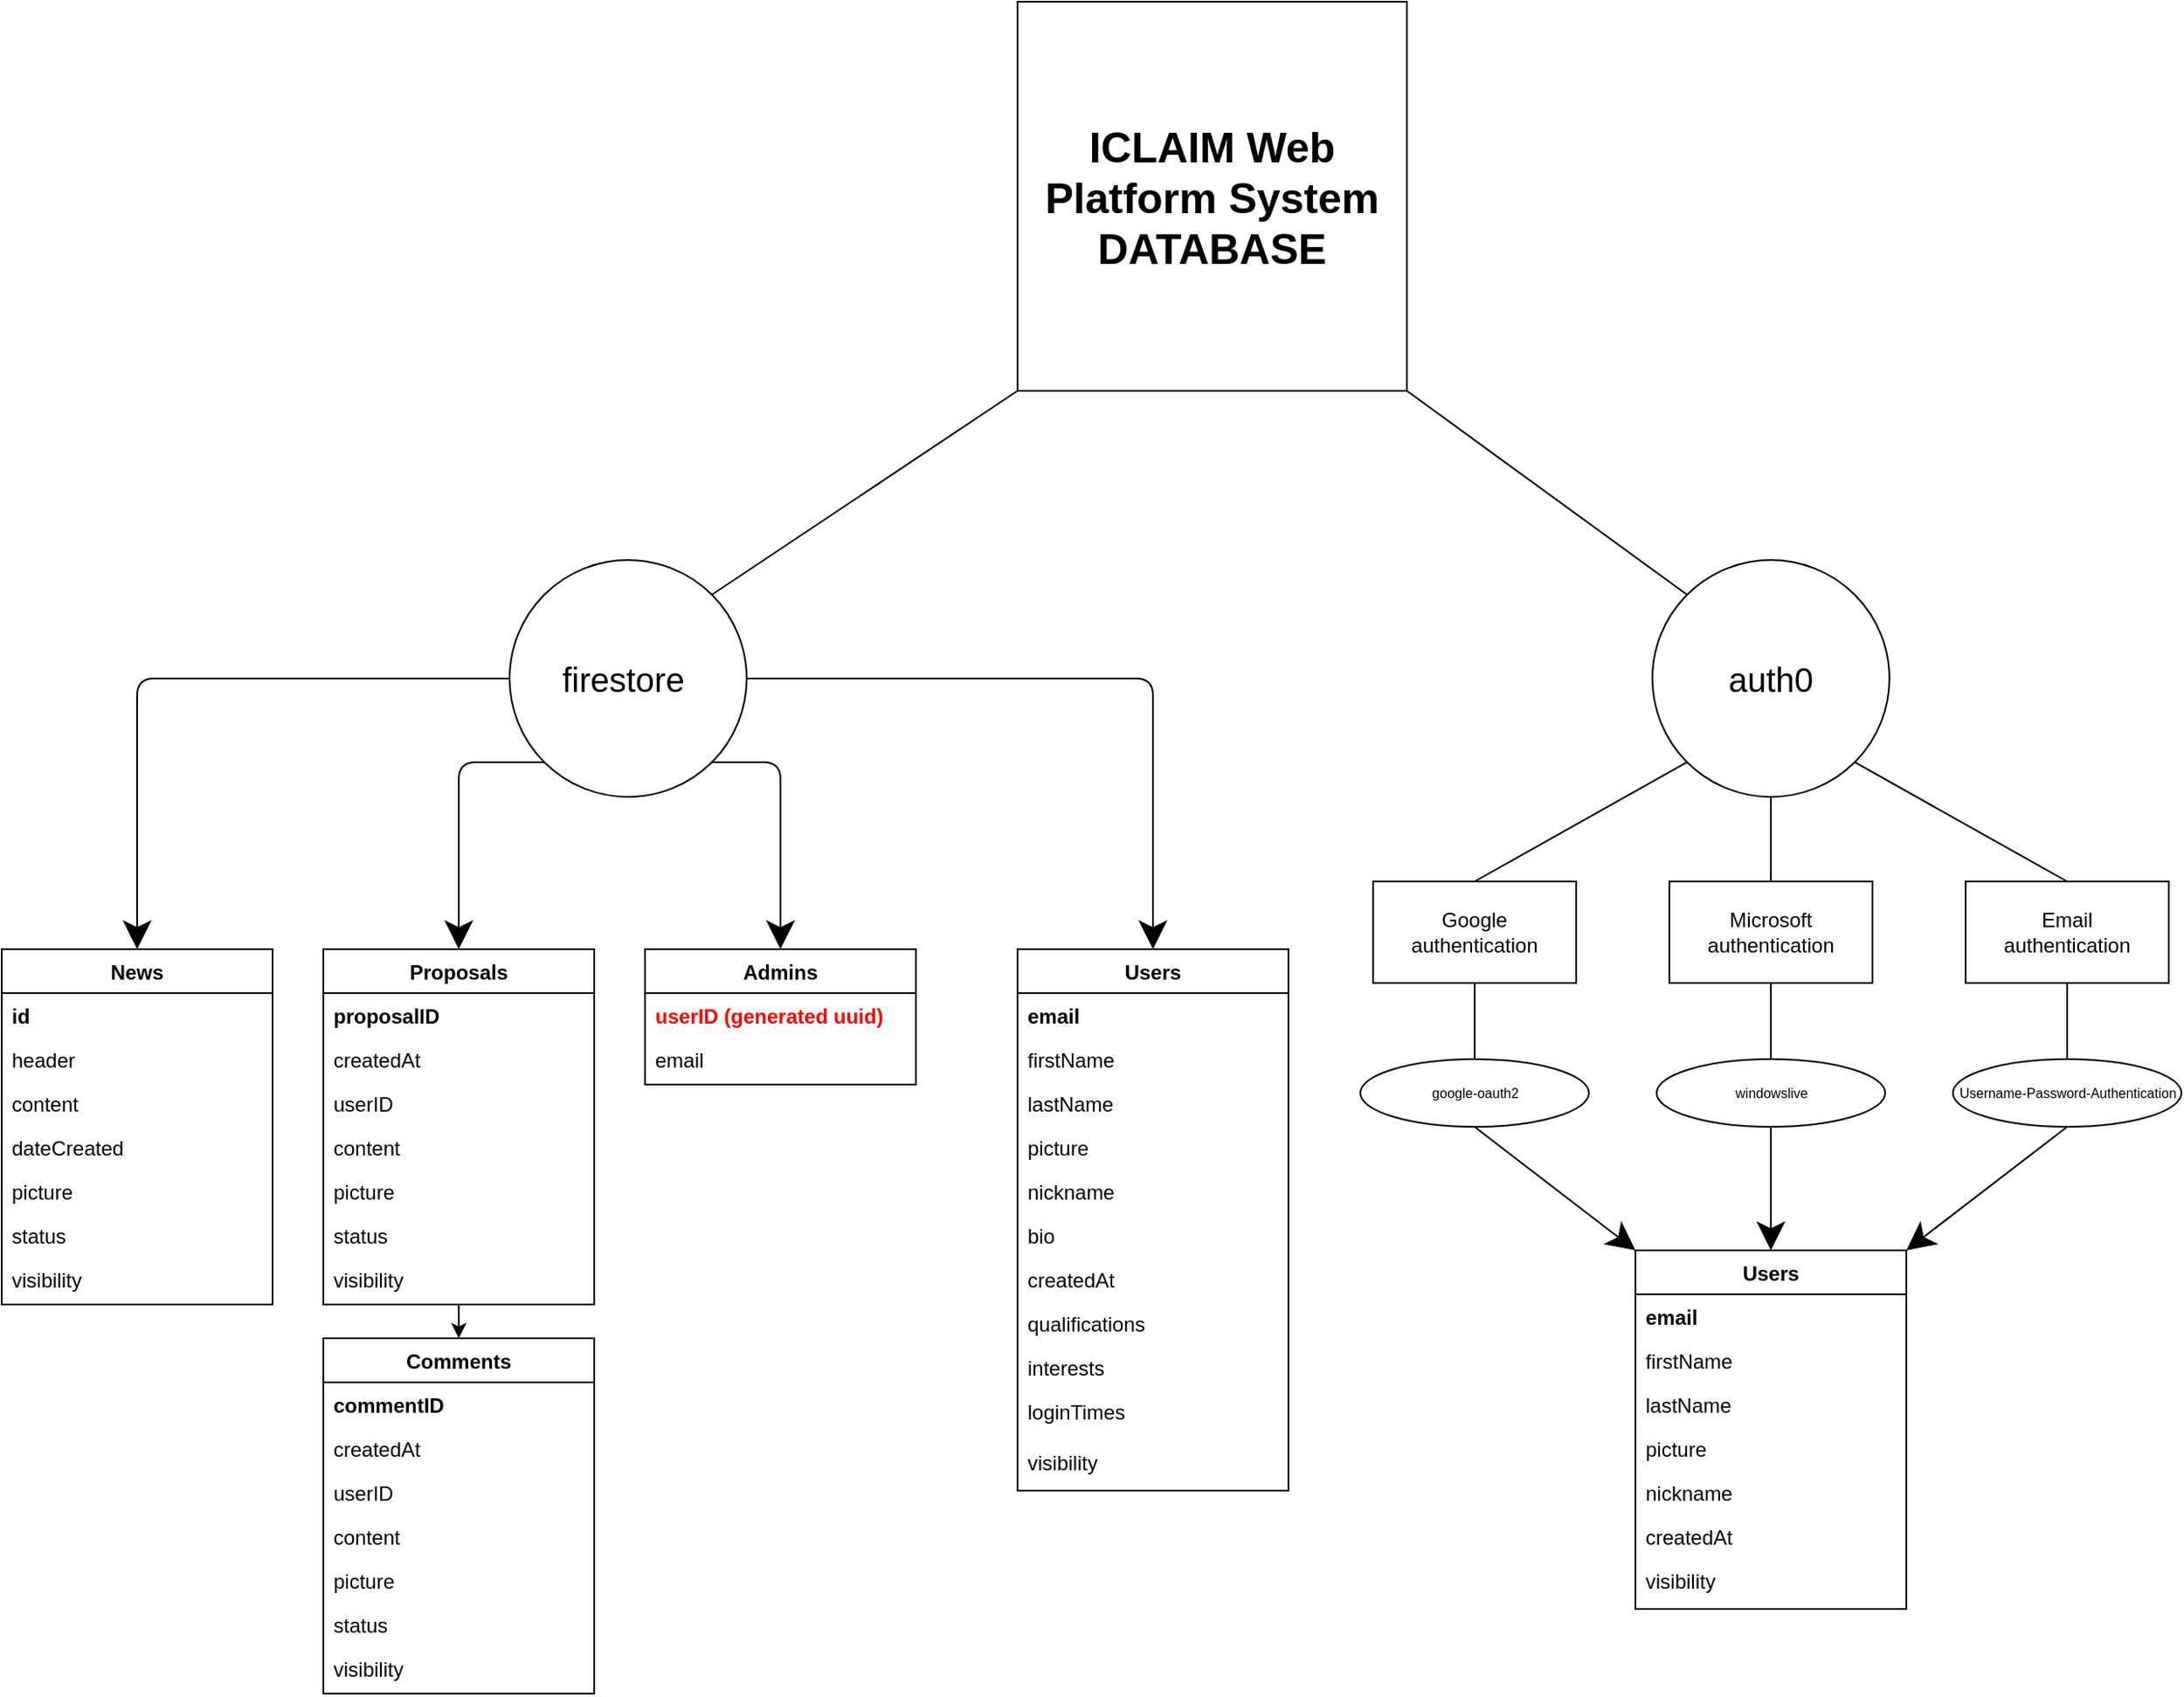 <mxfile version="15.4.1" type="github">
  <diagram id="C5RBs43oDa-KdzZeNtuy" name="Page-1">
    <mxGraphModel dx="1865" dy="1698" grid="1" gridSize="10" guides="1" tooltips="1" connect="1" arrows="1" fold="1" page="1" pageScale="1" pageWidth="827" pageHeight="1169" math="0" shadow="0">
      <root>
        <mxCell id="WIyWlLk6GJQsqaUBKTNV-0" />
        <mxCell id="WIyWlLk6GJQsqaUBKTNV-1" parent="WIyWlLk6GJQsqaUBKTNV-0" />
        <mxCell id="mBqJHZcOA5LG5bO_AFRF-16" style="edgeStyle=none;orthogonalLoop=1;jettySize=auto;html=1;exitX=0.5;exitY=1;exitDx=0;exitDy=0;entryX=0.5;entryY=0;entryDx=0;entryDy=0;fontSize=12;endArrow=none;startSize=14;endSize=14;sourcePerimeterSpacing=8;targetPerimeterSpacing=8;" parent="WIyWlLk6GJQsqaUBKTNV-1" source="mBqJHZcOA5LG5bO_AFRF-1" target="mBqJHZcOA5LG5bO_AFRF-15" edge="1">
          <mxGeometry relative="1" as="geometry" />
        </mxCell>
        <mxCell id="mBqJHZcOA5LG5bO_AFRF-1" value="auth0" style="ellipse;whiteSpace=wrap;html=1;aspect=fixed;hachureGap=4;pointerEvents=0;fontSize=20;" parent="WIyWlLk6GJQsqaUBKTNV-1" vertex="1">
          <mxGeometry x="695" y="250" width="140" height="140" as="geometry" />
        </mxCell>
        <mxCell id="mBqJHZcOA5LG5bO_AFRF-13" value="" style="group" parent="WIyWlLk6GJQsqaUBKTNV-1" vertex="1" connectable="0">
          <mxGeometry x="530" y="440" width="120" height="60" as="geometry" />
        </mxCell>
        <mxCell id="mBqJHZcOA5LG5bO_AFRF-10" value="" style="rounded=0;whiteSpace=wrap;html=1;hachureGap=4;pointerEvents=0;fontSize=20;" parent="mBqJHZcOA5LG5bO_AFRF-13" vertex="1">
          <mxGeometry width="120" height="60" as="geometry" />
        </mxCell>
        <mxCell id="mBqJHZcOA5LG5bO_AFRF-12" value="Google authentication" style="text;html=1;strokeColor=none;fillColor=none;align=center;verticalAlign=middle;whiteSpace=wrap;rounded=0;hachureGap=4;pointerEvents=0;fontSize=12;" parent="mBqJHZcOA5LG5bO_AFRF-13" vertex="1">
          <mxGeometry x="40" y="20" width="40" height="20" as="geometry" />
        </mxCell>
        <mxCell id="mBqJHZcOA5LG5bO_AFRF-14" value="" style="endArrow=none;html=1;fontSize=12;startSize=14;endSize=14;sourcePerimeterSpacing=8;targetPerimeterSpacing=8;entryX=0;entryY=1;entryDx=0;entryDy=0;exitX=0.5;exitY=0;exitDx=0;exitDy=0;" parent="WIyWlLk6GJQsqaUBKTNV-1" source="mBqJHZcOA5LG5bO_AFRF-10" target="mBqJHZcOA5LG5bO_AFRF-1" edge="1">
          <mxGeometry width="50" height="50" relative="1" as="geometry">
            <mxPoint x="680" y="380" as="sourcePoint" />
            <mxPoint x="730" y="330" as="targetPoint" />
          </mxGeometry>
        </mxCell>
        <mxCell id="mBqJHZcOA5LG5bO_AFRF-18" value="" style="group" parent="WIyWlLk6GJQsqaUBKTNV-1" vertex="1" connectable="0">
          <mxGeometry x="705" y="440" width="120" height="60" as="geometry" />
        </mxCell>
        <mxCell id="mBqJHZcOA5LG5bO_AFRF-15" value="" style="rounded=0;whiteSpace=wrap;html=1;hachureGap=4;pointerEvents=0;fontSize=20;" parent="mBqJHZcOA5LG5bO_AFRF-18" vertex="1">
          <mxGeometry width="120" height="60" as="geometry" />
        </mxCell>
        <mxCell id="mBqJHZcOA5LG5bO_AFRF-17" value="Microsoft authentication" style="text;html=1;strokeColor=none;fillColor=none;align=center;verticalAlign=middle;whiteSpace=wrap;rounded=0;hachureGap=4;pointerEvents=0;fontSize=12;" parent="mBqJHZcOA5LG5bO_AFRF-18" vertex="1">
          <mxGeometry x="40" y="20" width="40" height="20" as="geometry" />
        </mxCell>
        <mxCell id="mBqJHZcOA5LG5bO_AFRF-19" value="" style="group" parent="WIyWlLk6GJQsqaUBKTNV-1" vertex="1" connectable="0">
          <mxGeometry x="880" y="440" width="120" height="60" as="geometry" />
        </mxCell>
        <mxCell id="mBqJHZcOA5LG5bO_AFRF-20" value="" style="rounded=0;whiteSpace=wrap;html=1;hachureGap=4;pointerEvents=0;fontSize=20;" parent="mBqJHZcOA5LG5bO_AFRF-19" vertex="1">
          <mxGeometry width="120" height="60" as="geometry" />
        </mxCell>
        <mxCell id="mBqJHZcOA5LG5bO_AFRF-21" value="Email authentication" style="text;html=1;strokeColor=none;fillColor=none;align=center;verticalAlign=middle;whiteSpace=wrap;rounded=0;hachureGap=4;pointerEvents=0;fontSize=12;" parent="mBqJHZcOA5LG5bO_AFRF-19" vertex="1">
          <mxGeometry x="40" y="20" width="40" height="20" as="geometry" />
        </mxCell>
        <mxCell id="mBqJHZcOA5LG5bO_AFRF-22" style="edgeStyle=none;orthogonalLoop=1;jettySize=auto;html=1;exitX=0.5;exitY=0;exitDx=0;exitDy=0;entryX=1;entryY=1;entryDx=0;entryDy=0;fontSize=12;endArrow=none;startSize=14;endSize=14;sourcePerimeterSpacing=8;targetPerimeterSpacing=8;" parent="WIyWlLk6GJQsqaUBKTNV-1" source="mBqJHZcOA5LG5bO_AFRF-20" target="mBqJHZcOA5LG5bO_AFRF-1" edge="1">
          <mxGeometry relative="1" as="geometry" />
        </mxCell>
        <mxCell id="mBqJHZcOA5LG5bO_AFRF-24" style="edgeStyle=none;orthogonalLoop=1;jettySize=auto;html=1;exitX=1;exitY=1;exitDx=0;exitDy=0;entryX=0;entryY=0;entryDx=0;entryDy=0;fontSize=12;endArrow=none;startSize=14;endSize=14;sourcePerimeterSpacing=8;targetPerimeterSpacing=8;" parent="WIyWlLk6GJQsqaUBKTNV-1" source="mBqJHZcOA5LG5bO_AFRF-23" target="mBqJHZcOA5LG5bO_AFRF-1" edge="1">
          <mxGeometry relative="1" as="geometry" />
        </mxCell>
        <mxCell id="mBqJHZcOA5LG5bO_AFRF-26" style="edgeStyle=none;orthogonalLoop=1;jettySize=auto;html=1;exitX=0;exitY=1;exitDx=0;exitDy=0;entryX=1;entryY=0;entryDx=0;entryDy=0;fontSize=12;endArrow=none;startSize=14;endSize=14;sourcePerimeterSpacing=8;targetPerimeterSpacing=8;" parent="WIyWlLk6GJQsqaUBKTNV-1" source="mBqJHZcOA5LG5bO_AFRF-23" target="mBqJHZcOA5LG5bO_AFRF-25" edge="1">
          <mxGeometry relative="1" as="geometry" />
        </mxCell>
        <mxCell id="mBqJHZcOA5LG5bO_AFRF-23" value="&lt;font style=&quot;font-size: 25px&quot;&gt;&lt;b&gt;ICLAIM Web Platform System&lt;br&gt;DATABASE&lt;br&gt;&lt;/b&gt;&lt;/font&gt;" style="whiteSpace=wrap;html=1;aspect=fixed;hachureGap=4;pointerEvents=0;fontSize=12;" parent="WIyWlLk6GJQsqaUBKTNV-1" vertex="1">
          <mxGeometry x="320" y="-80" width="230" height="230" as="geometry" />
        </mxCell>
        <mxCell id="mBqJHZcOA5LG5bO_AFRF-93" style="edgeStyle=segmentEdgeStyle;orthogonalLoop=1;jettySize=auto;html=1;exitX=1;exitY=0.5;exitDx=0;exitDy=0;entryX=0.5;entryY=0;entryDx=0;entryDy=0;fontSize=8;startSize=14;endSize=14;sourcePerimeterSpacing=8;targetPerimeterSpacing=8;" parent="WIyWlLk6GJQsqaUBKTNV-1" source="mBqJHZcOA5LG5bO_AFRF-25" target="mBqJHZcOA5LG5bO_AFRF-84" edge="1">
          <mxGeometry relative="1" as="geometry" />
        </mxCell>
        <mxCell id="mBqJHZcOA5LG5bO_AFRF-108" style="edgeStyle=segmentEdgeStyle;orthogonalLoop=1;jettySize=auto;html=1;exitX=1;exitY=1;exitDx=0;exitDy=0;entryX=0.5;entryY=0;entryDx=0;entryDy=0;fontSize=8;startSize=14;endSize=14;sourcePerimeterSpacing=8;targetPerimeterSpacing=8;" parent="WIyWlLk6GJQsqaUBKTNV-1" source="mBqJHZcOA5LG5bO_AFRF-25" target="mBqJHZcOA5LG5bO_AFRF-94" edge="1">
          <mxGeometry relative="1" as="geometry" />
        </mxCell>
        <mxCell id="mBqJHZcOA5LG5bO_AFRF-119" style="edgeStyle=segmentEdgeStyle;orthogonalLoop=1;jettySize=auto;html=1;exitX=0;exitY=1;exitDx=0;exitDy=0;entryX=0.5;entryY=0;entryDx=0;entryDy=0;fontSize=8;startSize=14;endSize=14;sourcePerimeterSpacing=8;targetPerimeterSpacing=8;" parent="WIyWlLk6GJQsqaUBKTNV-1" source="mBqJHZcOA5LG5bO_AFRF-25" target="mBqJHZcOA5LG5bO_AFRF-109" edge="1">
          <mxGeometry relative="1" as="geometry" />
        </mxCell>
        <mxCell id="96WuET5TL2cDRZRVLv-T-26" style="edgeStyle=segmentEdgeStyle;orthogonalLoop=1;jettySize=auto;html=1;exitX=0;exitY=0.5;exitDx=0;exitDy=0;entryX=0.5;entryY=0;entryDx=0;entryDy=0;fontSize=8;startSize=14;endSize=14;sourcePerimeterSpacing=8;targetPerimeterSpacing=8;" parent="WIyWlLk6GJQsqaUBKTNV-1" source="mBqJHZcOA5LG5bO_AFRF-25" target="96WuET5TL2cDRZRVLv-T-17" edge="1">
          <mxGeometry relative="1" as="geometry" />
        </mxCell>
        <mxCell id="mBqJHZcOA5LG5bO_AFRF-25" value="firestore&amp;nbsp;" style="ellipse;whiteSpace=wrap;html=1;aspect=fixed;hachureGap=4;pointerEvents=0;fontSize=20;" parent="WIyWlLk6GJQsqaUBKTNV-1" vertex="1">
          <mxGeometry x="20" y="250" width="140" height="140" as="geometry" />
        </mxCell>
        <mxCell id="96WuET5TL2cDRZRVLv-T-11" style="edgeStyle=none;curved=1;orthogonalLoop=1;jettySize=auto;html=1;exitX=0.5;exitY=1;exitDx=0;exitDy=0;entryX=1;entryY=0;entryDx=0;entryDy=0;fontSize=12;startSize=14;endSize=14;sourcePerimeterSpacing=8;targetPerimeterSpacing=8;" parent="WIyWlLk6GJQsqaUBKTNV-1" source="mBqJHZcOA5LG5bO_AFRF-66" target="mBqJHZcOA5LG5bO_AFRF-69" edge="1">
          <mxGeometry relative="1" as="geometry" />
        </mxCell>
        <mxCell id="mBqJHZcOA5LG5bO_AFRF-66" value="&lt;font style=&quot;font-size: 8px;&quot;&gt;Username-Password-Authentication&lt;/font&gt;" style="ellipse;whiteSpace=wrap;html=1;hachureGap=4;pointerEvents=0;fontSize=8;" parent="WIyWlLk6GJQsqaUBKTNV-1" vertex="1">
          <mxGeometry x="872.5" y="545" width="135" height="40" as="geometry" />
        </mxCell>
        <mxCell id="96WuET5TL2cDRZRVLv-T-9" style="edgeStyle=none;curved=1;orthogonalLoop=1;jettySize=auto;html=1;exitX=0.5;exitY=1;exitDx=0;exitDy=0;entryX=0;entryY=0;entryDx=0;entryDy=0;fontSize=12;startSize=14;endSize=14;sourcePerimeterSpacing=8;targetPerimeterSpacing=8;" parent="WIyWlLk6GJQsqaUBKTNV-1" source="mBqJHZcOA5LG5bO_AFRF-67" target="mBqJHZcOA5LG5bO_AFRF-69" edge="1">
          <mxGeometry relative="1" as="geometry" />
        </mxCell>
        <mxCell id="mBqJHZcOA5LG5bO_AFRF-67" value="&lt;font style=&quot;font-size: 8px&quot;&gt;google-oauth2&lt;/font&gt;" style="ellipse;whiteSpace=wrap;html=1;hachureGap=4;pointerEvents=0;fontSize=8;" parent="WIyWlLk6GJQsqaUBKTNV-1" vertex="1">
          <mxGeometry x="522.5" y="545" width="135" height="40" as="geometry" />
        </mxCell>
        <mxCell id="96WuET5TL2cDRZRVLv-T-10" style="edgeStyle=none;curved=1;orthogonalLoop=1;jettySize=auto;html=1;exitX=0.5;exitY=1;exitDx=0;exitDy=0;entryX=0.5;entryY=0;entryDx=0;entryDy=0;fontSize=12;startSize=14;endSize=14;sourcePerimeterSpacing=8;targetPerimeterSpacing=8;" parent="WIyWlLk6GJQsqaUBKTNV-1" source="mBqJHZcOA5LG5bO_AFRF-68" target="mBqJHZcOA5LG5bO_AFRF-69" edge="1">
          <mxGeometry relative="1" as="geometry" />
        </mxCell>
        <mxCell id="mBqJHZcOA5LG5bO_AFRF-68" value="&lt;font style=&quot;font-size: 8px&quot;&gt;windowslive&lt;/font&gt;" style="ellipse;whiteSpace=wrap;html=1;hachureGap=4;pointerEvents=0;fontSize=8;" parent="WIyWlLk6GJQsqaUBKTNV-1" vertex="1">
          <mxGeometry x="697.5" y="545" width="135" height="40" as="geometry" />
        </mxCell>
        <mxCell id="mBqJHZcOA5LG5bO_AFRF-69" value="Users" style="swimlane;fontStyle=1;align=center;verticalAlign=top;childLayout=stackLayout;horizontal=1;startSize=26;horizontalStack=0;resizeParent=1;resizeLast=0;collapsible=1;marginBottom=0;rounded=0;shadow=0;strokeWidth=1;" parent="WIyWlLk6GJQsqaUBKTNV-1" vertex="1">
          <mxGeometry x="685" y="658" width="160" height="212" as="geometry">
            <mxRectangle x="230" y="140" width="160" height="26" as="alternateBounds" />
          </mxGeometry>
        </mxCell>
        <mxCell id="mBqJHZcOA5LG5bO_AFRF-70" value="email" style="text;align=left;verticalAlign=top;spacingLeft=4;spacingRight=4;overflow=hidden;rotatable=0;points=[[0,0.5],[1,0.5]];portConstraint=eastwest;fontStyle=1" parent="mBqJHZcOA5LG5bO_AFRF-69" vertex="1">
          <mxGeometry y="26" width="160" height="26" as="geometry" />
        </mxCell>
        <mxCell id="mBqJHZcOA5LG5bO_AFRF-71" value="firstName" style="text;align=left;verticalAlign=top;spacingLeft=4;spacingRight=4;overflow=hidden;rotatable=0;points=[[0,0.5],[1,0.5]];portConstraint=eastwest;rounded=0;shadow=0;html=0;" parent="mBqJHZcOA5LG5bO_AFRF-69" vertex="1">
          <mxGeometry y="52" width="160" height="26" as="geometry" />
        </mxCell>
        <mxCell id="mBqJHZcOA5LG5bO_AFRF-72" value="lastName" style="text;align=left;verticalAlign=top;spacingLeft=4;spacingRight=4;overflow=hidden;rotatable=0;points=[[0,0.5],[1,0.5]];portConstraint=eastwest;rounded=0;shadow=0;html=0;" parent="mBqJHZcOA5LG5bO_AFRF-69" vertex="1">
          <mxGeometry y="78" width="160" height="26" as="geometry" />
        </mxCell>
        <mxCell id="mBqJHZcOA5LG5bO_AFRF-74" value="picture" style="text;align=left;verticalAlign=top;spacingLeft=4;spacingRight=4;overflow=hidden;rotatable=0;points=[[0,0.5],[1,0.5]];portConstraint=eastwest;rounded=0;shadow=0;html=0;" parent="mBqJHZcOA5LG5bO_AFRF-69" vertex="1">
          <mxGeometry y="104" width="160" height="26" as="geometry" />
        </mxCell>
        <mxCell id="mBqJHZcOA5LG5bO_AFRF-75" value="nickname" style="text;align=left;verticalAlign=top;spacingLeft=4;spacingRight=4;overflow=hidden;rotatable=0;points=[[0,0.5],[1,0.5]];portConstraint=eastwest;rounded=0;shadow=0;html=0;" parent="mBqJHZcOA5LG5bO_AFRF-69" vertex="1">
          <mxGeometry y="130" width="160" height="26" as="geometry" />
        </mxCell>
        <mxCell id="mBqJHZcOA5LG5bO_AFRF-79" value="createdAt" style="text;align=left;verticalAlign=top;spacingLeft=4;spacingRight=4;overflow=hidden;rotatable=0;points=[[0,0.5],[1,0.5]];portConstraint=eastwest;rounded=0;shadow=0;html=0;" parent="mBqJHZcOA5LG5bO_AFRF-69" vertex="1">
          <mxGeometry y="156" width="160" height="26" as="geometry" />
        </mxCell>
        <mxCell id="96WuET5TL2cDRZRVLv-T-15" value="visibility" style="text;align=left;verticalAlign=top;spacingLeft=4;spacingRight=4;overflow=hidden;rotatable=0;points=[[0,0.5],[1,0.5]];portConstraint=eastwest;rounded=0;shadow=0;html=0;" parent="mBqJHZcOA5LG5bO_AFRF-69" vertex="1">
          <mxGeometry y="182" width="160" height="26" as="geometry" />
        </mxCell>
        <mxCell id="mBqJHZcOA5LG5bO_AFRF-84" value="Users" style="swimlane;fontStyle=1;align=center;verticalAlign=top;childLayout=stackLayout;horizontal=1;startSize=26;horizontalStack=0;resizeParent=1;resizeLast=0;collapsible=1;marginBottom=0;rounded=0;shadow=0;strokeWidth=1;" parent="WIyWlLk6GJQsqaUBKTNV-1" vertex="1">
          <mxGeometry x="320" y="480" width="160" height="320" as="geometry">
            <mxRectangle x="230" y="140" width="160" height="26" as="alternateBounds" />
          </mxGeometry>
        </mxCell>
        <mxCell id="mBqJHZcOA5LG5bO_AFRF-85" value="email" style="text;align=left;verticalAlign=top;spacingLeft=4;spacingRight=4;overflow=hidden;rotatable=0;points=[[0,0.5],[1,0.5]];portConstraint=eastwest;fontStyle=1" parent="mBqJHZcOA5LG5bO_AFRF-84" vertex="1">
          <mxGeometry y="26" width="160" height="26" as="geometry" />
        </mxCell>
        <mxCell id="mBqJHZcOA5LG5bO_AFRF-86" value="firstName" style="text;align=left;verticalAlign=top;spacingLeft=4;spacingRight=4;overflow=hidden;rotatable=0;points=[[0,0.5],[1,0.5]];portConstraint=eastwest;rounded=0;shadow=0;html=0;" parent="mBqJHZcOA5LG5bO_AFRF-84" vertex="1">
          <mxGeometry y="52" width="160" height="26" as="geometry" />
        </mxCell>
        <mxCell id="mBqJHZcOA5LG5bO_AFRF-87" value="lastName" style="text;align=left;verticalAlign=top;spacingLeft=4;spacingRight=4;overflow=hidden;rotatable=0;points=[[0,0.5],[1,0.5]];portConstraint=eastwest;rounded=0;shadow=0;html=0;" parent="mBqJHZcOA5LG5bO_AFRF-84" vertex="1">
          <mxGeometry y="78" width="160" height="26" as="geometry" />
        </mxCell>
        <mxCell id="mBqJHZcOA5LG5bO_AFRF-89" value="picture" style="text;align=left;verticalAlign=top;spacingLeft=4;spacingRight=4;overflow=hidden;rotatable=0;points=[[0,0.5],[1,0.5]];portConstraint=eastwest;rounded=0;shadow=0;html=0;" parent="mBqJHZcOA5LG5bO_AFRF-84" vertex="1">
          <mxGeometry y="104" width="160" height="26" as="geometry" />
        </mxCell>
        <mxCell id="mBqJHZcOA5LG5bO_AFRF-90" value="nickname" style="text;align=left;verticalAlign=top;spacingLeft=4;spacingRight=4;overflow=hidden;rotatable=0;points=[[0,0.5],[1,0.5]];portConstraint=eastwest;rounded=0;shadow=0;html=0;" parent="mBqJHZcOA5LG5bO_AFRF-84" vertex="1">
          <mxGeometry y="130" width="160" height="26" as="geometry" />
        </mxCell>
        <mxCell id="mBqJHZcOA5LG5bO_AFRF-91" value="bio" style="text;align=left;verticalAlign=top;spacingLeft=4;spacingRight=4;overflow=hidden;rotatable=0;points=[[0,0.5],[1,0.5]];portConstraint=eastwest;rounded=0;shadow=0;html=0;" parent="mBqJHZcOA5LG5bO_AFRF-84" vertex="1">
          <mxGeometry y="156" width="160" height="26" as="geometry" />
        </mxCell>
        <mxCell id="mBqJHZcOA5LG5bO_AFRF-92" value="createdAt" style="text;align=left;verticalAlign=top;spacingLeft=4;spacingRight=4;overflow=hidden;rotatable=0;points=[[0,0.5],[1,0.5]];portConstraint=eastwest;rounded=0;shadow=0;html=0;" parent="mBqJHZcOA5LG5bO_AFRF-84" vertex="1">
          <mxGeometry y="182" width="160" height="26" as="geometry" />
        </mxCell>
        <mxCell id="0o38xj_xOWw2O5s0vyYw-3" value="qualifications" style="text;align=left;verticalAlign=top;spacingLeft=4;spacingRight=4;overflow=hidden;rotatable=0;points=[[0,0.5],[1,0.5]];portConstraint=eastwest;rounded=0;shadow=0;html=0;" parent="mBqJHZcOA5LG5bO_AFRF-84" vertex="1">
          <mxGeometry y="208" width="160" height="26" as="geometry" />
        </mxCell>
        <mxCell id="96WuET5TL2cDRZRVLv-T-13" value="interests" style="text;align=left;verticalAlign=top;spacingLeft=4;spacingRight=4;overflow=hidden;rotatable=0;points=[[0,0.5],[1,0.5]];portConstraint=eastwest;rounded=0;shadow=0;html=0;" parent="mBqJHZcOA5LG5bO_AFRF-84" vertex="1">
          <mxGeometry y="234" width="160" height="26" as="geometry" />
        </mxCell>
        <mxCell id="96WuET5TL2cDRZRVLv-T-14" value="loginTimes" style="text;align=left;verticalAlign=top;spacingLeft=4;spacingRight=4;overflow=hidden;rotatable=0;points=[[0,0.5],[1,0.5]];portConstraint=eastwest;rounded=0;shadow=0;html=0;" parent="mBqJHZcOA5LG5bO_AFRF-84" vertex="1">
          <mxGeometry y="260" width="160" height="30" as="geometry" />
        </mxCell>
        <mxCell id="96WuET5TL2cDRZRVLv-T-16" value="visibility" style="text;align=left;verticalAlign=top;spacingLeft=4;spacingRight=4;overflow=hidden;rotatable=0;points=[[0,0.5],[1,0.5]];portConstraint=eastwest;rounded=0;shadow=0;html=0;" parent="mBqJHZcOA5LG5bO_AFRF-84" vertex="1">
          <mxGeometry y="290" width="160" height="26" as="geometry" />
        </mxCell>
        <mxCell id="mBqJHZcOA5LG5bO_AFRF-94" value="Admins" style="swimlane;fontStyle=1;align=center;verticalAlign=top;childLayout=stackLayout;horizontal=1;startSize=26;horizontalStack=0;resizeParent=1;resizeLast=0;collapsible=1;marginBottom=0;rounded=0;shadow=0;strokeWidth=1;" parent="WIyWlLk6GJQsqaUBKTNV-1" vertex="1">
          <mxGeometry x="100" y="480" width="160" height="80" as="geometry">
            <mxRectangle x="230" y="140" width="160" height="26" as="alternateBounds" />
          </mxGeometry>
        </mxCell>
        <mxCell id="mBqJHZcOA5LG5bO_AFRF-107" value="userID (generated uuid)" style="text;align=left;verticalAlign=top;spacingLeft=4;spacingRight=4;overflow=hidden;rotatable=0;points=[[0,0.5],[1,0.5]];portConstraint=eastwest;rounded=0;shadow=0;html=0;fontStyle=1;fontColor=#FF0000;" parent="mBqJHZcOA5LG5bO_AFRF-94" vertex="1">
          <mxGeometry y="26" width="160" height="26" as="geometry" />
        </mxCell>
        <mxCell id="mBqJHZcOA5LG5bO_AFRF-95" value="email" style="text;align=left;verticalAlign=top;spacingLeft=4;spacingRight=4;overflow=hidden;rotatable=0;points=[[0,0.5],[1,0.5]];portConstraint=eastwest;" parent="mBqJHZcOA5LG5bO_AFRF-94" vertex="1">
          <mxGeometry y="52" width="160" height="26" as="geometry" />
        </mxCell>
        <mxCell id="mBqJHZcOA5LG5bO_AFRF-109" value="Proposals" style="swimlane;fontStyle=1;align=center;verticalAlign=top;childLayout=stackLayout;horizontal=1;startSize=26;horizontalStack=0;resizeParent=1;resizeLast=0;collapsible=1;marginBottom=0;rounded=0;shadow=0;strokeWidth=1;" parent="WIyWlLk6GJQsqaUBKTNV-1" vertex="1">
          <mxGeometry x="-90" y="480" width="160" height="210" as="geometry">
            <mxRectangle x="230" y="140" width="160" height="26" as="alternateBounds" />
          </mxGeometry>
        </mxCell>
        <mxCell id="mBqJHZcOA5LG5bO_AFRF-118" value="proposalID" style="text;align=left;verticalAlign=top;spacingLeft=4;spacingRight=4;overflow=hidden;rotatable=0;points=[[0,0.5],[1,0.5]];portConstraint=eastwest;rounded=0;shadow=0;html=0;fontStyle=1" parent="mBqJHZcOA5LG5bO_AFRF-109" vertex="1">
          <mxGeometry y="26" width="160" height="26" as="geometry" />
        </mxCell>
        <mxCell id="mBqJHZcOA5LG5bO_AFRF-121" value="createdAt" style="text;align=left;verticalAlign=top;spacingLeft=4;spacingRight=4;overflow=hidden;rotatable=0;points=[[0,0.5],[1,0.5]];portConstraint=eastwest;rounded=0;shadow=0;html=0;" parent="mBqJHZcOA5LG5bO_AFRF-109" vertex="1">
          <mxGeometry y="52" width="160" height="26" as="geometry" />
        </mxCell>
        <mxCell id="mBqJHZcOA5LG5bO_AFRF-110" value="userID" style="text;align=left;verticalAlign=top;spacingLeft=4;spacingRight=4;overflow=hidden;rotatable=0;points=[[0,0.5],[1,0.5]];portConstraint=eastwest;" parent="mBqJHZcOA5LG5bO_AFRF-109" vertex="1">
          <mxGeometry y="78" width="160" height="26" as="geometry" />
        </mxCell>
        <mxCell id="mBqJHZcOA5LG5bO_AFRF-117" value="content" style="text;align=left;verticalAlign=top;spacingLeft=4;spacingRight=4;overflow=hidden;rotatable=0;points=[[0,0.5],[1,0.5]];portConstraint=eastwest;rounded=0;shadow=0;html=0;" parent="mBqJHZcOA5LG5bO_AFRF-109" vertex="1">
          <mxGeometry y="104" width="160" height="26" as="geometry" />
        </mxCell>
        <mxCell id="mBqJHZcOA5LG5bO_AFRF-120" value="picture" style="text;align=left;verticalAlign=top;spacingLeft=4;spacingRight=4;overflow=hidden;rotatable=0;points=[[0,0.5],[1,0.5]];portConstraint=eastwest;rounded=0;shadow=0;html=0;" parent="mBqJHZcOA5LG5bO_AFRF-109" vertex="1">
          <mxGeometry y="130" width="160" height="26" as="geometry" />
        </mxCell>
        <mxCell id="mBqJHZcOA5LG5bO_AFRF-122" value="status" style="text;align=left;verticalAlign=top;spacingLeft=4;spacingRight=4;overflow=hidden;rotatable=0;points=[[0,0.5],[1,0.5]];portConstraint=eastwest;rounded=0;shadow=0;html=0;" parent="mBqJHZcOA5LG5bO_AFRF-109" vertex="1">
          <mxGeometry y="156" width="160" height="26" as="geometry" />
        </mxCell>
        <mxCell id="mBqJHZcOA5LG5bO_AFRF-123" value="visibility" style="text;align=left;verticalAlign=top;spacingLeft=4;spacingRight=4;overflow=hidden;rotatable=0;points=[[0,0.5],[1,0.5]];portConstraint=eastwest;rounded=0;shadow=0;html=0;" parent="mBqJHZcOA5LG5bO_AFRF-109" vertex="1">
          <mxGeometry y="182" width="160" height="26" as="geometry" />
        </mxCell>
        <mxCell id="96WuET5TL2cDRZRVLv-T-5" style="edgeStyle=none;orthogonalLoop=1;jettySize=auto;html=1;exitX=0.5;exitY=1;exitDx=0;exitDy=0;entryX=0.5;entryY=0;entryDx=0;entryDy=0;fontSize=12;endArrow=none;startSize=14;endSize=14;sourcePerimeterSpacing=8;targetPerimeterSpacing=8;" parent="WIyWlLk6GJQsqaUBKTNV-1" source="mBqJHZcOA5LG5bO_AFRF-10" target="mBqJHZcOA5LG5bO_AFRF-67" edge="1">
          <mxGeometry relative="1" as="geometry" />
        </mxCell>
        <mxCell id="96WuET5TL2cDRZRVLv-T-6" style="edgeStyle=none;orthogonalLoop=1;jettySize=auto;html=1;exitX=0.5;exitY=1;exitDx=0;exitDy=0;entryX=0.5;entryY=0;entryDx=0;entryDy=0;fontSize=12;endArrow=none;startSize=14;endSize=14;sourcePerimeterSpacing=8;targetPerimeterSpacing=8;" parent="WIyWlLk6GJQsqaUBKTNV-1" source="mBqJHZcOA5LG5bO_AFRF-15" target="mBqJHZcOA5LG5bO_AFRF-68" edge="1">
          <mxGeometry relative="1" as="geometry" />
        </mxCell>
        <mxCell id="96WuET5TL2cDRZRVLv-T-7" style="edgeStyle=none;orthogonalLoop=1;jettySize=auto;html=1;exitX=0.5;exitY=1;exitDx=0;exitDy=0;entryX=0.5;entryY=0;entryDx=0;entryDy=0;fontSize=12;endArrow=none;startSize=14;endSize=14;sourcePerimeterSpacing=8;targetPerimeterSpacing=8;" parent="WIyWlLk6GJQsqaUBKTNV-1" source="mBqJHZcOA5LG5bO_AFRF-20" target="mBqJHZcOA5LG5bO_AFRF-66" edge="1">
          <mxGeometry relative="1" as="geometry" />
        </mxCell>
        <mxCell id="96WuET5TL2cDRZRVLv-T-17" value="News" style="swimlane;fontStyle=1;align=center;verticalAlign=top;childLayout=stackLayout;horizontal=1;startSize=26;horizontalStack=0;resizeParent=1;resizeLast=0;collapsible=1;marginBottom=0;rounded=0;shadow=0;strokeWidth=1;" parent="WIyWlLk6GJQsqaUBKTNV-1" vertex="1">
          <mxGeometry x="-280" y="480" width="160" height="210" as="geometry">
            <mxRectangle x="230" y="140" width="160" height="26" as="alternateBounds" />
          </mxGeometry>
        </mxCell>
        <mxCell id="96WuET5TL2cDRZRVLv-T-18" value="id" style="text;align=left;verticalAlign=top;spacingLeft=4;spacingRight=4;overflow=hidden;rotatable=0;points=[[0,0.5],[1,0.5]];portConstraint=eastwest;rounded=0;shadow=0;html=0;fontStyle=1" parent="96WuET5TL2cDRZRVLv-T-17" vertex="1">
          <mxGeometry y="26" width="160" height="26" as="geometry" />
        </mxCell>
        <mxCell id="96WuET5TL2cDRZRVLv-T-19" value="header" style="text;align=left;verticalAlign=top;spacingLeft=4;spacingRight=4;overflow=hidden;rotatable=0;points=[[0,0.5],[1,0.5]];portConstraint=eastwest;rounded=0;shadow=0;html=0;" parent="96WuET5TL2cDRZRVLv-T-17" vertex="1">
          <mxGeometry y="52" width="160" height="26" as="geometry" />
        </mxCell>
        <mxCell id="96WuET5TL2cDRZRVLv-T-20" value="content" style="text;align=left;verticalAlign=top;spacingLeft=4;spacingRight=4;overflow=hidden;rotatable=0;points=[[0,0.5],[1,0.5]];portConstraint=eastwest;" parent="96WuET5TL2cDRZRVLv-T-17" vertex="1">
          <mxGeometry y="78" width="160" height="26" as="geometry" />
        </mxCell>
        <mxCell id="96WuET5TL2cDRZRVLv-T-21" value="dateCreated" style="text;align=left;verticalAlign=top;spacingLeft=4;spacingRight=4;overflow=hidden;rotatable=0;points=[[0,0.5],[1,0.5]];portConstraint=eastwest;rounded=0;shadow=0;html=0;" parent="96WuET5TL2cDRZRVLv-T-17" vertex="1">
          <mxGeometry y="104" width="160" height="26" as="geometry" />
        </mxCell>
        <mxCell id="96WuET5TL2cDRZRVLv-T-22" value="picture" style="text;align=left;verticalAlign=top;spacingLeft=4;spacingRight=4;overflow=hidden;rotatable=0;points=[[0,0.5],[1,0.5]];portConstraint=eastwest;rounded=0;shadow=0;html=0;" parent="96WuET5TL2cDRZRVLv-T-17" vertex="1">
          <mxGeometry y="130" width="160" height="26" as="geometry" />
        </mxCell>
        <mxCell id="96WuET5TL2cDRZRVLv-T-23" value="status" style="text;align=left;verticalAlign=top;spacingLeft=4;spacingRight=4;overflow=hidden;rotatable=0;points=[[0,0.5],[1,0.5]];portConstraint=eastwest;rounded=0;shadow=0;html=0;" parent="96WuET5TL2cDRZRVLv-T-17" vertex="1">
          <mxGeometry y="156" width="160" height="26" as="geometry" />
        </mxCell>
        <mxCell id="96WuET5TL2cDRZRVLv-T-24" value="visibility" style="text;align=left;verticalAlign=top;spacingLeft=4;spacingRight=4;overflow=hidden;rotatable=0;points=[[0,0.5],[1,0.5]];portConstraint=eastwest;rounded=0;shadow=0;html=0;" parent="96WuET5TL2cDRZRVLv-T-17" vertex="1">
          <mxGeometry y="182" width="160" height="26" as="geometry" />
        </mxCell>
        <mxCell id="vxEFlvPDsEkEkIeFnSn_-8" style="edgeStyle=orthogonalEdgeStyle;rounded=0;orthogonalLoop=1;jettySize=auto;html=1;entryX=0.5;entryY=0;entryDx=0;entryDy=0;exitX=0.5;exitY=1;exitDx=0;exitDy=0;" edge="1" parent="WIyWlLk6GJQsqaUBKTNV-1" source="mBqJHZcOA5LG5bO_AFRF-109" target="vxEFlvPDsEkEkIeFnSn_-0">
          <mxGeometry relative="1" as="geometry">
            <mxPoint x="10" y="740" as="sourcePoint" />
          </mxGeometry>
        </mxCell>
        <mxCell id="vxEFlvPDsEkEkIeFnSn_-0" value="Comments" style="swimlane;fontStyle=1;align=center;verticalAlign=top;childLayout=stackLayout;horizontal=1;startSize=26;horizontalStack=0;resizeParent=1;resizeLast=0;collapsible=1;marginBottom=0;rounded=0;shadow=0;strokeWidth=1;" vertex="1" parent="WIyWlLk6GJQsqaUBKTNV-1">
          <mxGeometry x="-90" y="710" width="160" height="210" as="geometry">
            <mxRectangle x="230" y="140" width="160" height="26" as="alternateBounds" />
          </mxGeometry>
        </mxCell>
        <mxCell id="vxEFlvPDsEkEkIeFnSn_-1" value="commentID" style="text;align=left;verticalAlign=top;spacingLeft=4;spacingRight=4;overflow=hidden;rotatable=0;points=[[0,0.5],[1,0.5]];portConstraint=eastwest;rounded=0;shadow=0;html=0;fontStyle=1" vertex="1" parent="vxEFlvPDsEkEkIeFnSn_-0">
          <mxGeometry y="26" width="160" height="26" as="geometry" />
        </mxCell>
        <mxCell id="vxEFlvPDsEkEkIeFnSn_-2" value="createdAt" style="text;align=left;verticalAlign=top;spacingLeft=4;spacingRight=4;overflow=hidden;rotatable=0;points=[[0,0.5],[1,0.5]];portConstraint=eastwest;rounded=0;shadow=0;html=0;" vertex="1" parent="vxEFlvPDsEkEkIeFnSn_-0">
          <mxGeometry y="52" width="160" height="26" as="geometry" />
        </mxCell>
        <mxCell id="vxEFlvPDsEkEkIeFnSn_-3" value="userID" style="text;align=left;verticalAlign=top;spacingLeft=4;spacingRight=4;overflow=hidden;rotatable=0;points=[[0,0.5],[1,0.5]];portConstraint=eastwest;" vertex="1" parent="vxEFlvPDsEkEkIeFnSn_-0">
          <mxGeometry y="78" width="160" height="26" as="geometry" />
        </mxCell>
        <mxCell id="vxEFlvPDsEkEkIeFnSn_-4" value="content" style="text;align=left;verticalAlign=top;spacingLeft=4;spacingRight=4;overflow=hidden;rotatable=0;points=[[0,0.5],[1,0.5]];portConstraint=eastwest;rounded=0;shadow=0;html=0;" vertex="1" parent="vxEFlvPDsEkEkIeFnSn_-0">
          <mxGeometry y="104" width="160" height="26" as="geometry" />
        </mxCell>
        <mxCell id="vxEFlvPDsEkEkIeFnSn_-5" value="picture" style="text;align=left;verticalAlign=top;spacingLeft=4;spacingRight=4;overflow=hidden;rotatable=0;points=[[0,0.5],[1,0.5]];portConstraint=eastwest;rounded=0;shadow=0;html=0;" vertex="1" parent="vxEFlvPDsEkEkIeFnSn_-0">
          <mxGeometry y="130" width="160" height="26" as="geometry" />
        </mxCell>
        <mxCell id="vxEFlvPDsEkEkIeFnSn_-6" value="status" style="text;align=left;verticalAlign=top;spacingLeft=4;spacingRight=4;overflow=hidden;rotatable=0;points=[[0,0.5],[1,0.5]];portConstraint=eastwest;rounded=0;shadow=0;html=0;" vertex="1" parent="vxEFlvPDsEkEkIeFnSn_-0">
          <mxGeometry y="156" width="160" height="26" as="geometry" />
        </mxCell>
        <mxCell id="vxEFlvPDsEkEkIeFnSn_-7" value="visibility" style="text;align=left;verticalAlign=top;spacingLeft=4;spacingRight=4;overflow=hidden;rotatable=0;points=[[0,0.5],[1,0.5]];portConstraint=eastwest;rounded=0;shadow=0;html=0;" vertex="1" parent="vxEFlvPDsEkEkIeFnSn_-0">
          <mxGeometry y="182" width="160" height="26" as="geometry" />
        </mxCell>
      </root>
    </mxGraphModel>
  </diagram>
</mxfile>
